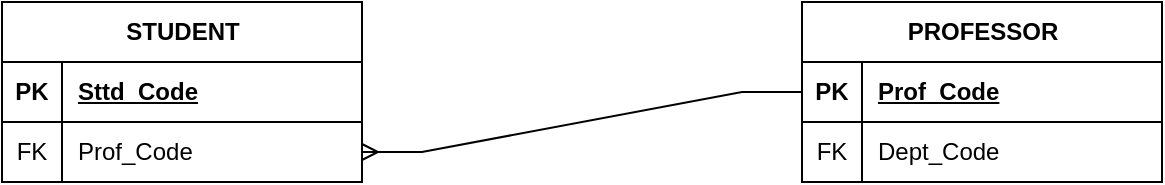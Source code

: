 <mxfile version="26.2.13">
  <diagram name="Trang-1" id="9cpL-Dxjvkr_u0LMA5dv">
    <mxGraphModel dx="874" dy="465" grid="1" gridSize="10" guides="1" tooltips="1" connect="1" arrows="1" fold="1" page="1" pageScale="1" pageWidth="827" pageHeight="1169" math="0" shadow="0">
      <root>
        <mxCell id="0" />
        <mxCell id="1" parent="0" />
        <mxCell id="dgiILam0aEaKJDqtYvxD-1" value="&lt;font style=&quot;vertical-align: inherit;&quot;&gt;&lt;font style=&quot;vertical-align: inherit;&quot;&gt;STUDENT&lt;/font&gt;&lt;/font&gt;" style="shape=table;startSize=30;container=1;collapsible=1;childLayout=tableLayout;fixedRows=1;rowLines=0;fontStyle=1;align=center;resizeLast=1;html=1;" vertex="1" parent="1">
          <mxGeometry x="150" y="100" width="180" height="90" as="geometry" />
        </mxCell>
        <mxCell id="dgiILam0aEaKJDqtYvxD-2" value="" style="shape=tableRow;horizontal=0;startSize=0;swimlaneHead=0;swimlaneBody=0;fillColor=none;collapsible=0;dropTarget=0;points=[[0,0.5],[1,0.5]];portConstraint=eastwest;top=0;left=0;right=0;bottom=1;" vertex="1" parent="dgiILam0aEaKJDqtYvxD-1">
          <mxGeometry y="30" width="180" height="30" as="geometry" />
        </mxCell>
        <mxCell id="dgiILam0aEaKJDqtYvxD-3" value="PK" style="shape=partialRectangle;connectable=0;fillColor=none;top=0;left=0;bottom=0;right=0;fontStyle=1;overflow=hidden;whiteSpace=wrap;html=1;" vertex="1" parent="dgiILam0aEaKJDqtYvxD-2">
          <mxGeometry width="30" height="30" as="geometry">
            <mxRectangle width="30" height="30" as="alternateBounds" />
          </mxGeometry>
        </mxCell>
        <mxCell id="dgiILam0aEaKJDqtYvxD-4" value="&lt;font style=&quot;vertical-align: inherit;&quot;&gt;&lt;font style=&quot;vertical-align: inherit;&quot;&gt;Sttd_Code&lt;/font&gt;&lt;/font&gt;" style="shape=partialRectangle;connectable=0;fillColor=none;top=0;left=0;bottom=0;right=0;align=left;spacingLeft=6;fontStyle=5;overflow=hidden;whiteSpace=wrap;html=1;" vertex="1" parent="dgiILam0aEaKJDqtYvxD-2">
          <mxGeometry x="30" width="150" height="30" as="geometry">
            <mxRectangle width="150" height="30" as="alternateBounds" />
          </mxGeometry>
        </mxCell>
        <mxCell id="dgiILam0aEaKJDqtYvxD-5" value="" style="shape=tableRow;horizontal=0;startSize=0;swimlaneHead=0;swimlaneBody=0;fillColor=none;collapsible=0;dropTarget=0;points=[[0,0.5],[1,0.5]];portConstraint=eastwest;top=0;left=0;right=0;bottom=0;" vertex="1" parent="dgiILam0aEaKJDqtYvxD-1">
          <mxGeometry y="60" width="180" height="30" as="geometry" />
        </mxCell>
        <mxCell id="dgiILam0aEaKJDqtYvxD-6" value="&lt;font style=&quot;vertical-align: inherit;&quot;&gt;&lt;font style=&quot;vertical-align: inherit;&quot;&gt;FK&lt;/font&gt;&lt;/font&gt;" style="shape=partialRectangle;connectable=0;fillColor=none;top=0;left=0;bottom=0;right=0;editable=1;overflow=hidden;whiteSpace=wrap;html=1;" vertex="1" parent="dgiILam0aEaKJDqtYvxD-5">
          <mxGeometry width="30" height="30" as="geometry">
            <mxRectangle width="30" height="30" as="alternateBounds" />
          </mxGeometry>
        </mxCell>
        <mxCell id="dgiILam0aEaKJDqtYvxD-7" value="&lt;font style=&quot;vertical-align: inherit;&quot;&gt;&lt;font style=&quot;vertical-align: inherit;&quot;&gt;Prof_Code&lt;/font&gt;&lt;/font&gt;" style="shape=partialRectangle;connectable=0;fillColor=none;top=0;left=0;bottom=0;right=0;align=left;spacingLeft=6;overflow=hidden;whiteSpace=wrap;html=1;" vertex="1" parent="dgiILam0aEaKJDqtYvxD-5">
          <mxGeometry x="30" width="150" height="30" as="geometry">
            <mxRectangle width="150" height="30" as="alternateBounds" />
          </mxGeometry>
        </mxCell>
        <mxCell id="dgiILam0aEaKJDqtYvxD-14" value="&lt;font style=&quot;vertical-align: inherit;&quot;&gt;&lt;font style=&quot;vertical-align: inherit;&quot;&gt;PROFESSOR&lt;/font&gt;&lt;/font&gt;" style="shape=table;startSize=30;container=1;collapsible=1;childLayout=tableLayout;fixedRows=1;rowLines=0;fontStyle=1;align=center;resizeLast=1;html=1;" vertex="1" parent="1">
          <mxGeometry x="550" y="100" width="180" height="90" as="geometry" />
        </mxCell>
        <mxCell id="dgiILam0aEaKJDqtYvxD-15" value="" style="shape=tableRow;horizontal=0;startSize=0;swimlaneHead=0;swimlaneBody=0;fillColor=none;collapsible=0;dropTarget=0;points=[[0,0.5],[1,0.5]];portConstraint=eastwest;top=0;left=0;right=0;bottom=1;" vertex="1" parent="dgiILam0aEaKJDqtYvxD-14">
          <mxGeometry y="30" width="180" height="30" as="geometry" />
        </mxCell>
        <mxCell id="dgiILam0aEaKJDqtYvxD-16" value="PK" style="shape=partialRectangle;connectable=0;fillColor=none;top=0;left=0;bottom=0;right=0;fontStyle=1;overflow=hidden;whiteSpace=wrap;html=1;" vertex="1" parent="dgiILam0aEaKJDqtYvxD-15">
          <mxGeometry width="30" height="30" as="geometry">
            <mxRectangle width="30" height="30" as="alternateBounds" />
          </mxGeometry>
        </mxCell>
        <mxCell id="dgiILam0aEaKJDqtYvxD-17" value="&lt;font style=&quot;vertical-align: inherit;&quot;&gt;&lt;font style=&quot;vertical-align: inherit;&quot;&gt;Prof_Code&lt;/font&gt;&lt;/font&gt;" style="shape=partialRectangle;connectable=0;fillColor=none;top=0;left=0;bottom=0;right=0;align=left;spacingLeft=6;fontStyle=5;overflow=hidden;whiteSpace=wrap;html=1;" vertex="1" parent="dgiILam0aEaKJDqtYvxD-15">
          <mxGeometry x="30" width="150" height="30" as="geometry">
            <mxRectangle width="150" height="30" as="alternateBounds" />
          </mxGeometry>
        </mxCell>
        <mxCell id="dgiILam0aEaKJDqtYvxD-18" value="" style="shape=tableRow;horizontal=0;startSize=0;swimlaneHead=0;swimlaneBody=0;fillColor=none;collapsible=0;dropTarget=0;points=[[0,0.5],[1,0.5]];portConstraint=eastwest;top=0;left=0;right=0;bottom=0;" vertex="1" parent="dgiILam0aEaKJDqtYvxD-14">
          <mxGeometry y="60" width="180" height="30" as="geometry" />
        </mxCell>
        <mxCell id="dgiILam0aEaKJDqtYvxD-19" value="&lt;font style=&quot;vertical-align: inherit;&quot;&gt;&lt;font style=&quot;vertical-align: inherit;&quot;&gt;FK&lt;/font&gt;&lt;/font&gt;" style="shape=partialRectangle;connectable=0;fillColor=none;top=0;left=0;bottom=0;right=0;editable=1;overflow=hidden;whiteSpace=wrap;html=1;" vertex="1" parent="dgiILam0aEaKJDqtYvxD-18">
          <mxGeometry width="30" height="30" as="geometry">
            <mxRectangle width="30" height="30" as="alternateBounds" />
          </mxGeometry>
        </mxCell>
        <mxCell id="dgiILam0aEaKJDqtYvxD-20" value="&lt;font style=&quot;vertical-align: inherit;&quot;&gt;&lt;font style=&quot;vertical-align: inherit;&quot;&gt;Dept_Code&lt;/font&gt;&lt;/font&gt;" style="shape=partialRectangle;connectable=0;fillColor=none;top=0;left=0;bottom=0;right=0;align=left;spacingLeft=6;overflow=hidden;whiteSpace=wrap;html=1;" vertex="1" parent="dgiILam0aEaKJDqtYvxD-18">
          <mxGeometry x="30" width="150" height="30" as="geometry">
            <mxRectangle width="150" height="30" as="alternateBounds" />
          </mxGeometry>
        </mxCell>
        <mxCell id="dgiILam0aEaKJDqtYvxD-42" value="" style="edgeStyle=entityRelationEdgeStyle;fontSize=12;html=1;endArrow=ERmany;rounded=0;" edge="1" parent="1" source="dgiILam0aEaKJDqtYvxD-15" target="dgiILam0aEaKJDqtYvxD-5">
          <mxGeometry width="100" height="100" relative="1" as="geometry">
            <mxPoint x="360" y="300" as="sourcePoint" />
            <mxPoint x="460" y="200" as="targetPoint" />
          </mxGeometry>
        </mxCell>
      </root>
    </mxGraphModel>
  </diagram>
</mxfile>
